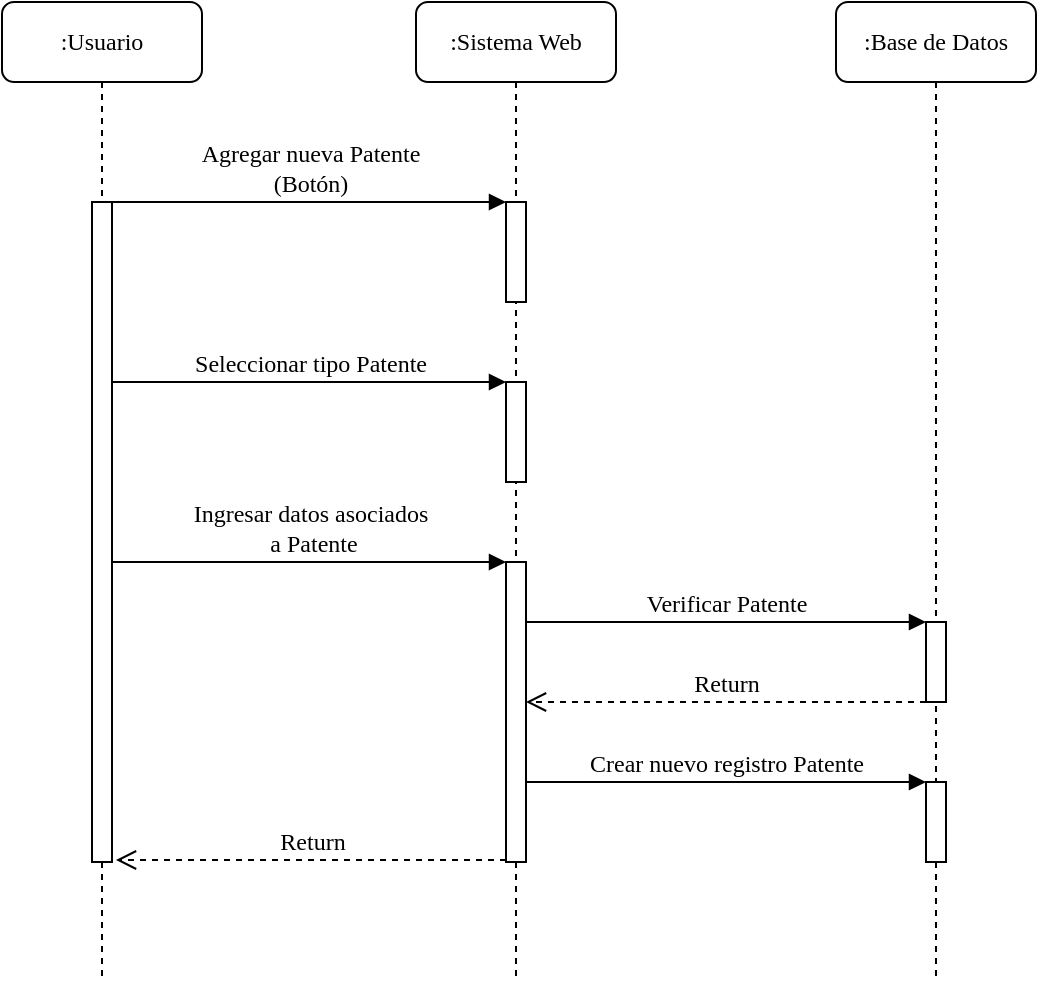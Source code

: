 <mxfile version="10.6.6" type="device"><diagram name="Page-1" id="13e1069c-82ec-6db2-03f1-153e76fe0fe0"><mxGraphModel dx="834" dy="498" grid="1" gridSize="10" guides="1" tooltips="1" connect="1" arrows="1" fold="1" page="1" pageScale="1" pageWidth="1100" pageHeight="850" background="#ffffff" math="0" shadow="0"><root><mxCell id="0"/><mxCell id="1" parent="0"/><mxCell id="7baba1c4bc27f4b0-2" value=":Sistema Web" style="shape=umlLifeline;perimeter=lifelinePerimeter;whiteSpace=wrap;html=1;container=1;collapsible=0;recursiveResize=0;outlineConnect=0;rounded=1;shadow=0;comic=0;labelBackgroundColor=none;strokeColor=#000000;strokeWidth=1;fillColor=#FFFFFF;fontFamily=Verdana;fontSize=12;fontColor=#000000;align=center;" parent="1" vertex="1"><mxGeometry x="290" y="80" width="100" height="490" as="geometry"/></mxCell><mxCell id="7baba1c4bc27f4b0-10" value="" style="html=1;points=[];perimeter=orthogonalPerimeter;rounded=0;shadow=0;comic=0;labelBackgroundColor=none;strokeColor=#000000;strokeWidth=1;fillColor=#FFFFFF;fontFamily=Verdana;fontSize=12;fontColor=#000000;align=center;" parent="7baba1c4bc27f4b0-2" vertex="1"><mxGeometry x="45" y="100" width="10" height="50" as="geometry"/></mxCell><mxCell id="L7eZgZI2i13-42sW3Rt3-3" value="" style="html=1;points=[];perimeter=orthogonalPerimeter;" vertex="1" parent="7baba1c4bc27f4b0-2"><mxGeometry x="45" y="190" width="10" height="50" as="geometry"/></mxCell><mxCell id="L7eZgZI2i13-42sW3Rt3-5" value="" style="html=1;points=[];perimeter=orthogonalPerimeter;" vertex="1" parent="7baba1c4bc27f4b0-2"><mxGeometry x="45" y="280" width="10" height="150" as="geometry"/></mxCell><mxCell id="L7eZgZI2i13-42sW3Rt3-6" value="&lt;font face=&quot;Verdana&quot; style=&quot;font-size: 12px&quot;&gt;Ingresar datos asociados&lt;br&gt;&amp;nbsp;a Patente&lt;br&gt;&lt;/font&gt;" style="html=1;verticalAlign=bottom;endArrow=block;entryX=0;entryY=0;entryDx=0;entryDy=0;entryPerimeter=0;" edge="1" parent="7baba1c4bc27f4b0-2" target="L7eZgZI2i13-42sW3Rt3-5"><mxGeometry width="80" relative="1" as="geometry"><mxPoint x="-151.5" y="280" as="sourcePoint"/><mxPoint x="27.5" y="280" as="targetPoint"/></mxGeometry></mxCell><mxCell id="7baba1c4bc27f4b0-3" value=":Base de Datos&lt;br&gt;" style="shape=umlLifeline;perimeter=lifelinePerimeter;whiteSpace=wrap;html=1;container=1;collapsible=0;recursiveResize=0;outlineConnect=0;rounded=1;shadow=0;comic=0;labelBackgroundColor=none;strokeColor=#000000;strokeWidth=1;fillColor=#FFFFFF;fontFamily=Verdana;fontSize=12;fontColor=#000000;align=center;" parent="1" vertex="1"><mxGeometry x="500" y="80" width="100" height="490" as="geometry"/></mxCell><mxCell id="7baba1c4bc27f4b0-13" value="" style="html=1;points=[];perimeter=orthogonalPerimeter;rounded=0;shadow=0;comic=0;labelBackgroundColor=none;strokeColor=#000000;strokeWidth=1;fillColor=#FFFFFF;fontFamily=Verdana;fontSize=12;fontColor=#000000;align=center;" parent="7baba1c4bc27f4b0-3" vertex="1"><mxGeometry x="45" y="310" width="10" height="40" as="geometry"/></mxCell><mxCell id="7baba1c4bc27f4b0-8" value=":Usuario" style="shape=umlLifeline;perimeter=lifelinePerimeter;whiteSpace=wrap;html=1;container=1;collapsible=0;recursiveResize=0;outlineConnect=0;rounded=1;shadow=0;comic=0;labelBackgroundColor=none;strokeColor=#000000;strokeWidth=1;fillColor=#FFFFFF;fontFamily=Verdana;fontSize=12;fontColor=#000000;align=center;" parent="1" vertex="1"><mxGeometry x="83" y="80" width="100" height="490" as="geometry"/></mxCell><mxCell id="7baba1c4bc27f4b0-9" value="" style="html=1;points=[];perimeter=orthogonalPerimeter;rounded=0;shadow=0;comic=0;labelBackgroundColor=none;strokeColor=#000000;strokeWidth=1;fillColor=#FFFFFF;fontFamily=Verdana;fontSize=12;fontColor=#000000;align=center;" parent="7baba1c4bc27f4b0-8" vertex="1"><mxGeometry x="45" y="100" width="10" height="330" as="geometry"/></mxCell><mxCell id="7baba1c4bc27f4b0-11" value="dispatch" style="html=1;verticalAlign=bottom;endArrow=block;entryX=0;entryY=0;labelBackgroundColor=none;fontFamily=Verdana;fontSize=12;edgeStyle=elbowEdgeStyle;elbow=vertical;" parent="1" edge="1"><mxGeometry relative="1" as="geometry"><mxPoint x="220" y="190" as="sourcePoint"/></mxGeometry></mxCell><mxCell id="7baba1c4bc27f4b0-14" value="dispatch" style="html=1;verticalAlign=bottom;endArrow=block;entryX=0;entryY=0;labelBackgroundColor=none;fontFamily=Verdana;fontSize=12;edgeStyle=elbowEdgeStyle;elbow=vertical;" parent="1" edge="1"><mxGeometry relative="1" as="geometry"><mxPoint x="370" y="200" as="sourcePoint"/></mxGeometry></mxCell><mxCell id="L7eZgZI2i13-42sW3Rt3-1" value="&lt;font face=&quot;Verdana&quot;&gt;&lt;span style=&quot;font-size: 12px&quot;&gt;Agregar nueva Patente&lt;br&gt;(Botón)&lt;/span&gt;&lt;/font&gt;" style="html=1;verticalAlign=bottom;endArrow=block;entryX=0;entryY=0;entryDx=0;entryDy=0;entryPerimeter=0;" edge="1" parent="1" target="7baba1c4bc27f4b0-10"><mxGeometry width="80" relative="1" as="geometry"><mxPoint x="138.5" y="180" as="sourcePoint"/><mxPoint x="317.5" y="180" as="targetPoint"/></mxGeometry></mxCell><mxCell id="L7eZgZI2i13-42sW3Rt3-4" value="&lt;font face=&quot;Verdana&quot; style=&quot;font-size: 12px&quot;&gt;Seleccionar tipo Patente&lt;/font&gt;" style="html=1;verticalAlign=bottom;endArrow=block;entryX=0;entryY=0;entryDx=0;entryDy=0;entryPerimeter=0;" edge="1" parent="1" target="L7eZgZI2i13-42sW3Rt3-3"><mxGeometry width="80" relative="1" as="geometry"><mxPoint x="138.5" y="270" as="sourcePoint"/><mxPoint x="317.5" y="270" as="targetPoint"/></mxGeometry></mxCell><mxCell id="L7eZgZI2i13-42sW3Rt3-7" value="&lt;font face=&quot;Verdana&quot; style=&quot;font-size: 12px&quot;&gt;Verificar Patente&lt;/font&gt;" style="html=1;verticalAlign=bottom;endArrow=block;entryX=0;entryY=0;entryDx=0;entryDy=0;entryPerimeter=0;" edge="1" parent="1" target="7baba1c4bc27f4b0-13"><mxGeometry width="80" relative="1" as="geometry"><mxPoint x="345" y="390" as="sourcePoint"/><mxPoint x="500" y="390" as="targetPoint"/></mxGeometry></mxCell><mxCell id="L7eZgZI2i13-42sW3Rt3-8" value="" style="html=1;points=[];perimeter=orthogonalPerimeter;rounded=0;shadow=0;comic=0;labelBackgroundColor=none;strokeColor=#000000;strokeWidth=1;fillColor=#FFFFFF;fontFamily=Verdana;fontSize=12;fontColor=#000000;align=center;" vertex="1" parent="1"><mxGeometry x="545" y="470" width="10" height="40" as="geometry"/></mxCell><mxCell id="L7eZgZI2i13-42sW3Rt3-9" value="&lt;font face=&quot;Verdana&quot; style=&quot;font-size: 12px&quot;&gt;Crear nuevo registro Patente&lt;/font&gt;" style="html=1;verticalAlign=bottom;endArrow=block;entryX=0;entryY=0;entryDx=0;entryDy=0;entryPerimeter=0;" edge="1" parent="1" target="L7eZgZI2i13-42sW3Rt3-8"><mxGeometry width="80" relative="1" as="geometry"><mxPoint x="345" y="470" as="sourcePoint"/><mxPoint x="500" y="470" as="targetPoint"/></mxGeometry></mxCell><mxCell id="L7eZgZI2i13-42sW3Rt3-10" value="&lt;font face=&quot;Verdana&quot; style=&quot;font-size: 12px&quot;&gt;Return&lt;/font&gt;" style="html=1;verticalAlign=bottom;endArrow=open;dashed=1;endSize=8;exitX=0;exitY=1;exitDx=0;exitDy=0;exitPerimeter=0;" edge="1" parent="1" source="7baba1c4bc27f4b0-13" target="L7eZgZI2i13-42sW3Rt3-5"><mxGeometry relative="1" as="geometry"><mxPoint x="490" y="424" as="sourcePoint"/><mxPoint x="410" y="424" as="targetPoint"/></mxGeometry></mxCell><mxCell id="L7eZgZI2i13-42sW3Rt3-11" value="&lt;font face=&quot;Verdana&quot; style=&quot;font-size: 12px&quot;&gt;Return&lt;/font&gt;" style="html=1;verticalAlign=bottom;endArrow=open;dashed=1;endSize=8;exitX=0;exitY=1;exitDx=0;exitDy=0;exitPerimeter=0;entryX=1.5;entryY=0.538;entryDx=0;entryDy=0;entryPerimeter=0;" edge="1" parent="1"><mxGeometry relative="1" as="geometry"><mxPoint x="335" y="509" as="sourcePoint"/><mxPoint x="140" y="509" as="targetPoint"/></mxGeometry></mxCell></root></mxGraphModel></diagram></mxfile>